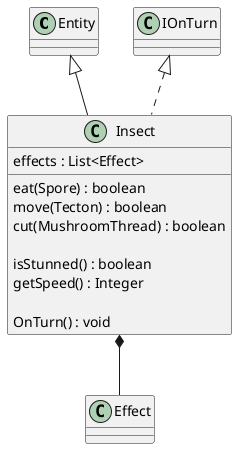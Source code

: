@startuml insect

Entity <|-- Insect
Insect *-- Effect

IOnTurn <|.. Insect
class Insect{
    effects : List<Effect>
    eat(Spore) : boolean
    move(Tecton) : boolean
    cut(MushroomThread) : boolean

    isStunned() : boolean
    getSpeed() : Integer

    OnTurn() : void
}
@enduml